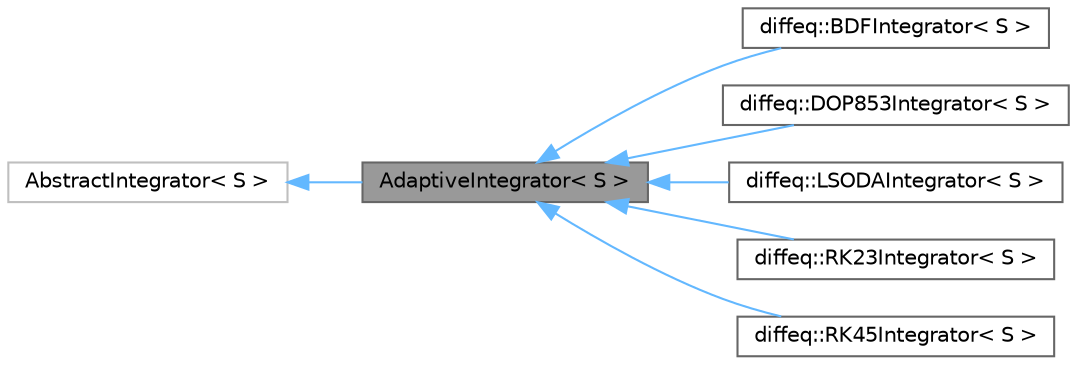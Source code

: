 digraph "AdaptiveIntegrator&lt; S &gt;"
{
 // LATEX_PDF_SIZE
  bgcolor="transparent";
  edge [fontname=Helvetica,fontsize=10,labelfontname=Helvetica,labelfontsize=10];
  node [fontname=Helvetica,fontsize=10,shape=box,height=0.2,width=0.4];
  rankdir="LR";
  Node1 [id="Node000001",label="AdaptiveIntegrator\< S \>",height=0.2,width=0.4,color="gray40", fillcolor="grey60", style="filled", fontcolor="black",tooltip=" "];
  Node2 -> Node1 [id="edge1_Node000001_Node000002",dir="back",color="steelblue1",style="solid",tooltip=" "];
  Node2 [id="Node000002",label="AbstractIntegrator\< S \>",height=0.2,width=0.4,color="grey75", fillcolor="white", style="filled",URL="$class_abstract_integrator.html",tooltip=" "];
  Node1 -> Node3 [id="edge2_Node000001_Node000003",dir="back",color="steelblue1",style="solid",tooltip=" "];
  Node3 [id="Node000003",label="diffeq::BDFIntegrator\< S \>",height=0.2,width=0.4,color="gray40", fillcolor="white", style="filled",URL="$classdiffeq_1_1_b_d_f_integrator.html",tooltip="BDF (Backward Differentiation Formula) integrator."];
  Node1 -> Node4 [id="edge3_Node000001_Node000004",dir="back",color="steelblue1",style="solid",tooltip=" "];
  Node4 [id="Node000004",label="diffeq::DOP853Integrator\< S \>",height=0.2,width=0.4,color="gray40", fillcolor="white", style="filled",URL="$classdiffeq_1_1_d_o_p853_integrator.html",tooltip="DOP853 (Dormand-Prince 8(5,3)) adaptive integrator."];
  Node1 -> Node5 [id="edge4_Node000001_Node000005",dir="back",color="steelblue1",style="solid",tooltip=" "];
  Node5 [id="Node000005",label="diffeq::LSODAIntegrator\< S \>",height=0.2,width=0.4,color="gray40", fillcolor="white", style="filled",URL="$classdiffeq_1_1_l_s_o_d_a_integrator.html",tooltip="LSODA integrator - automatically switches between stiff and non-stiff methods."];
  Node1 -> Node6 [id="edge5_Node000001_Node000006",dir="back",color="steelblue1",style="solid",tooltip=" "];
  Node6 [id="Node000006",label="diffeq::RK23Integrator\< S \>",height=0.2,width=0.4,color="gray40", fillcolor="white", style="filled",URL="$classdiffeq_1_1_r_k23_integrator.html",tooltip="RK23 (Bogacki-Shampine) adaptive integrator."];
  Node1 -> Node7 [id="edge6_Node000001_Node000007",dir="back",color="steelblue1",style="solid",tooltip=" "];
  Node7 [id="Node000007",label="diffeq::RK45Integrator\< S \>",height=0.2,width=0.4,color="gray40", fillcolor="white", style="filled",URL="$classdiffeq_1_1_r_k45_integrator.html",tooltip="RK45 (Runge-Kutta-Fehlberg 4(5)) adaptive integrator."];
}

